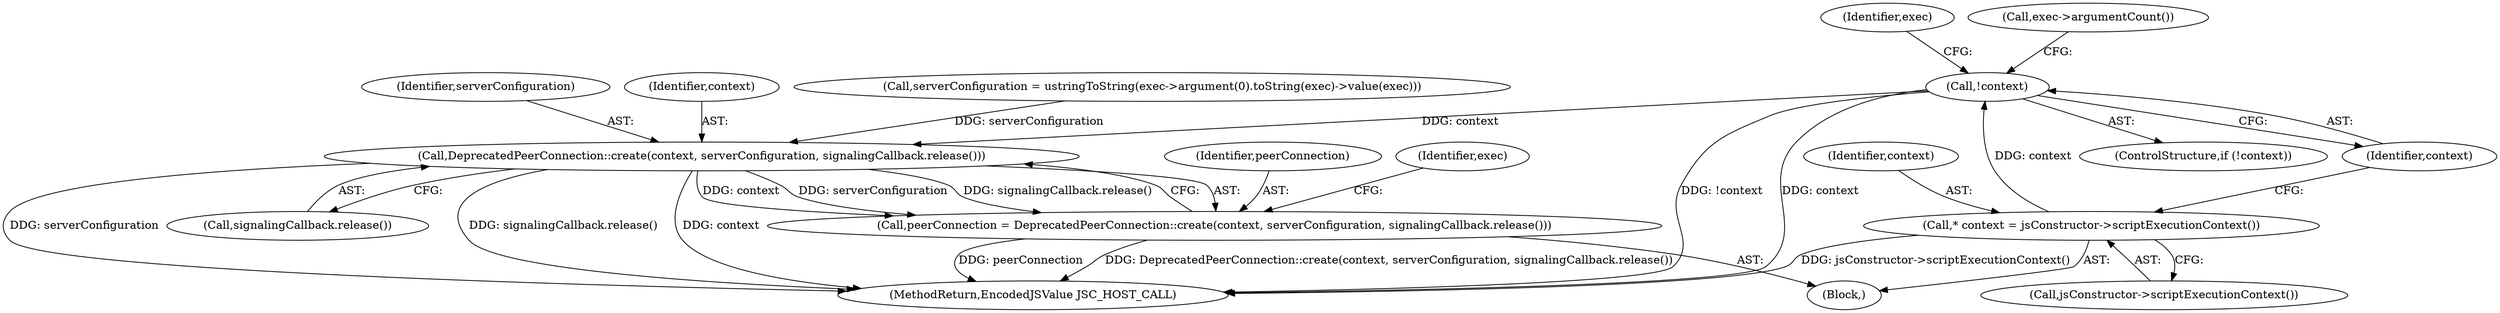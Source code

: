 digraph "0_Chrome_b944f670bb7a8a919daac497a4ea0536c954c201_1@pointer" {
"1000114" [label="(Call,!context)"];
"1000110" [label="(Call,* context = jsConstructor->scriptExecutionContext())"];
"1000166" [label="(Call,DeprecatedPeerConnection::create(context, serverConfiguration, signalingCallback.release()))"];
"1000164" [label="(Call,peerConnection = DeprecatedPeerConnection::create(context, serverConfiguration, signalingCallback.release()))"];
"1000166" [label="(Call,DeprecatedPeerConnection::create(context, serverConfiguration, signalingCallback.release()))"];
"1000167" [label="(Identifier,context)"];
"1000177" [label="(MethodReturn,EncodedJSValue JSC_HOST_CALL)"];
"1000169" [label="(Call,signalingCallback.release())"];
"1000133" [label="(Call,serverConfiguration = ustringToString(exec->argument(0).toString(exec)->value(exec)))"];
"1000110" [label="(Call,* context = jsConstructor->scriptExecutionContext())"];
"1000102" [label="(Block,)"];
"1000164" [label="(Call,peerConnection = DeprecatedPeerConnection::create(context, serverConfiguration, signalingCallback.release()))"];
"1000111" [label="(Identifier,context)"];
"1000165" [label="(Identifier,peerConnection)"];
"1000118" [label="(Identifier,exec)"];
"1000168" [label="(Identifier,serverConfiguration)"];
"1000113" [label="(ControlStructure,if (!context))"];
"1000115" [label="(Identifier,context)"];
"1000173" [label="(Identifier,exec)"];
"1000112" [label="(Call,jsConstructor->scriptExecutionContext())"];
"1000124" [label="(Call,exec->argumentCount())"];
"1000114" [label="(Call,!context)"];
"1000114" -> "1000113"  [label="AST: "];
"1000114" -> "1000115"  [label="CFG: "];
"1000115" -> "1000114"  [label="AST: "];
"1000118" -> "1000114"  [label="CFG: "];
"1000124" -> "1000114"  [label="CFG: "];
"1000114" -> "1000177"  [label="DDG: !context"];
"1000114" -> "1000177"  [label="DDG: context"];
"1000110" -> "1000114"  [label="DDG: context"];
"1000114" -> "1000166"  [label="DDG: context"];
"1000110" -> "1000102"  [label="AST: "];
"1000110" -> "1000112"  [label="CFG: "];
"1000111" -> "1000110"  [label="AST: "];
"1000112" -> "1000110"  [label="AST: "];
"1000115" -> "1000110"  [label="CFG: "];
"1000110" -> "1000177"  [label="DDG: jsConstructor->scriptExecutionContext()"];
"1000166" -> "1000164"  [label="AST: "];
"1000166" -> "1000169"  [label="CFG: "];
"1000167" -> "1000166"  [label="AST: "];
"1000168" -> "1000166"  [label="AST: "];
"1000169" -> "1000166"  [label="AST: "];
"1000164" -> "1000166"  [label="CFG: "];
"1000166" -> "1000177"  [label="DDG: signalingCallback.release()"];
"1000166" -> "1000177"  [label="DDG: serverConfiguration"];
"1000166" -> "1000177"  [label="DDG: context"];
"1000166" -> "1000164"  [label="DDG: context"];
"1000166" -> "1000164"  [label="DDG: serverConfiguration"];
"1000166" -> "1000164"  [label="DDG: signalingCallback.release()"];
"1000133" -> "1000166"  [label="DDG: serverConfiguration"];
"1000164" -> "1000102"  [label="AST: "];
"1000165" -> "1000164"  [label="AST: "];
"1000173" -> "1000164"  [label="CFG: "];
"1000164" -> "1000177"  [label="DDG: DeprecatedPeerConnection::create(context, serverConfiguration, signalingCallback.release())"];
"1000164" -> "1000177"  [label="DDG: peerConnection"];
}
